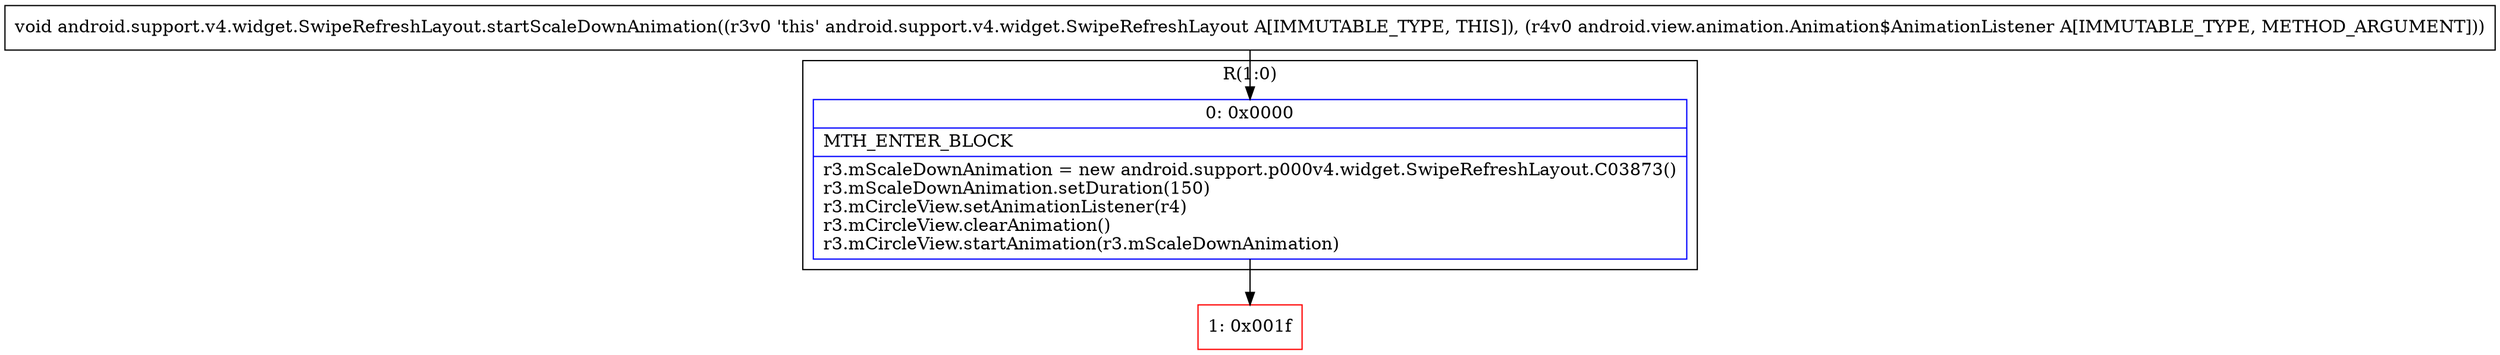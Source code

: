 digraph "CFG forandroid.support.v4.widget.SwipeRefreshLayout.startScaleDownAnimation(Landroid\/view\/animation\/Animation$AnimationListener;)V" {
subgraph cluster_Region_1148660365 {
label = "R(1:0)";
node [shape=record,color=blue];
Node_0 [shape=record,label="{0\:\ 0x0000|MTH_ENTER_BLOCK\l|r3.mScaleDownAnimation = new android.support.p000v4.widget.SwipeRefreshLayout.C03873()\lr3.mScaleDownAnimation.setDuration(150)\lr3.mCircleView.setAnimationListener(r4)\lr3.mCircleView.clearAnimation()\lr3.mCircleView.startAnimation(r3.mScaleDownAnimation)\l}"];
}
Node_1 [shape=record,color=red,label="{1\:\ 0x001f}"];
MethodNode[shape=record,label="{void android.support.v4.widget.SwipeRefreshLayout.startScaleDownAnimation((r3v0 'this' android.support.v4.widget.SwipeRefreshLayout A[IMMUTABLE_TYPE, THIS]), (r4v0 android.view.animation.Animation$AnimationListener A[IMMUTABLE_TYPE, METHOD_ARGUMENT])) }"];
MethodNode -> Node_0;
Node_0 -> Node_1;
}

